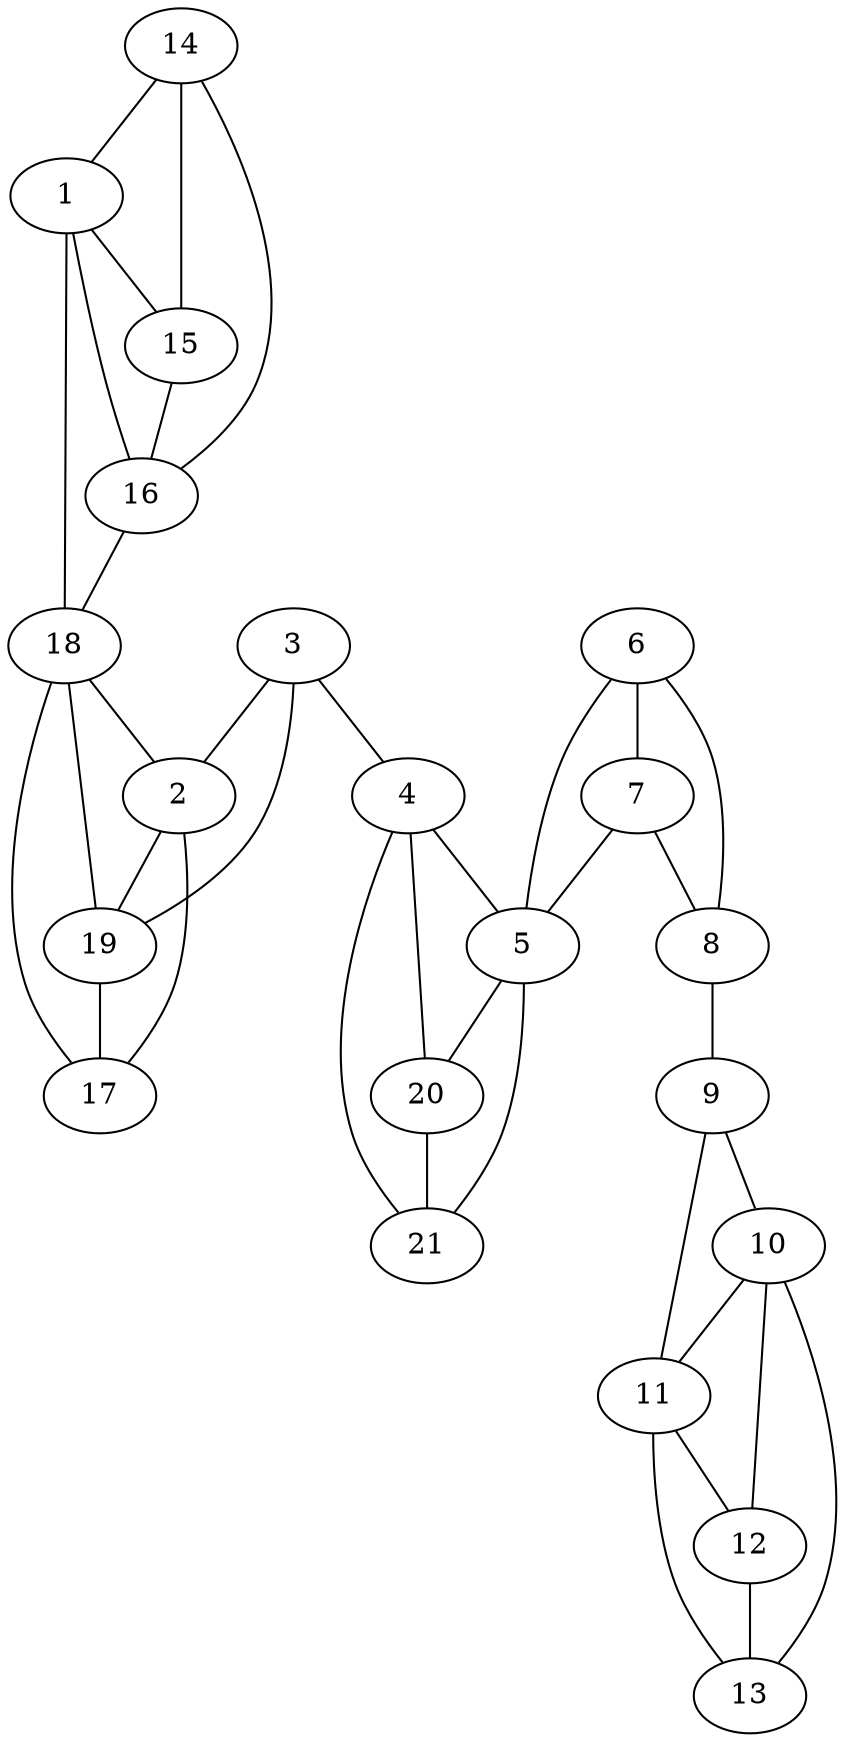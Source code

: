 graph pdb1gii {
	1	 [aaLength=14,
		sequence=PSTAIREISLLKEL,
		type=0];
	18	 [aaLength=7,
		sequence=LLDVIHT,
		type=1];
	1 -- 18	 [distance0="27.82022",
		frequency=1,
		type0=2];
	15	 [aaLength=7,
		sequence=VVYKARN,
		type=1];
	1 -- 15	 [distance0="33.42102",
		frequency=1,
		type0=3];
	16	 [aaLength=7,
		sequence=VVALKKI,
		type=1];
	1 -- 16	 [distance0="24.26859",
		frequency=1,
		type0=1];
	2	 [aaLength=8,
		sequence=LKTFMDAS,
		type=0];
	17	 [aaLength=7,
		sequence=KLYLVFE,
		type=1];
	2 -- 17	 [distance0="19.7225",
		frequency=1,
		type0=2];
	19	 [aaLength=2,
		sequence=QD,
		type=1];
	2 -- 19	 [distance0="15.779",
		frequency=1,
		type0=1];
	3	 [aaLength=22,
		sequence=PLPLIKSYLFQLLQGLAFCHSH,
		type=0];
	3 -- 2	 [distance0="20.82038",
		frequency=1,
		type0=1];
	4	 [aaLength=3,
		sequence=KPQ,
		type=0];
	3 -- 4	 [distance0="32.17311",
		distance1="7.0",
		frequency=2,
		type0=3,
		type1=4];
	3 -- 19	 [distance0="25.75187",
		frequency=1,
		type0=2];
	5	 [aaLength=6,
		sequence=GLARAF,
		type=0];
	4 -- 5	 [distance0="18.55116",
		frequency=1,
		type0=1];
	20	 [aaLength=3,
		sequence=LLI,
		type=1];
	4 -- 20	 [distance0="20.91345",
		distance1="1.0",
		frequency=2,
		type0=2,
		type1=4];
	21	 [aaLength=3,
		sequence=IKL,
		type=1];
	4 -- 21	 [distance0="23.77756",
		frequency=1,
		type0=3];
	5 -- 20	 [distance0="25.74295",
		frequency=1,
		type0=3];
	5 -- 21	 [distance0="22.42096",
		frequency=1,
		type0=2];
	6	 [aaLength=6,
		sequence=APEILL,
		type=0];
	8	 [aaLength=14,
		sequence=SEIDQLFRIFRTLG,
		type=0];
	6 -- 8	 [distance0="38.64755",
		frequency=1,
		type0=3];
	6 -- 5	 [distance0="27.92089",
		frequency=1,
		type0=2];
	7	 [aaLength=18,
		sequence=TAVDIWSLGCIFAEMVTR,
		type=0];
	6 -- 7	 [distance0="14.29943",
		distance1="6.0",
		frequency=2,
		type0=1,
		type1=4];
	7 -- 8	 [distance0="30.07221",
		distance1="7.0",
		frequency=2,
		type0=2,
		type1=4];
	7 -- 5	 [distance0="36.02714",
		frequency=1,
		type0=3];
	9	 [aaLength=5,
		sequence=GVTSM,
		type=0];
	8 -- 9	 [distance0="25.31636",
		distance1="8.0",
		frequency=2,
		type0=1,
		type1=4];
	10	 [aaLength=6,
		sequence=DFSKVV,
		type=0];
	9 -- 10	 [distance0="20.54826",
		distance1="13.0",
		frequency=2,
		type0=1,
		type1=4];
	11	 [aaLength=12,
		sequence=DEDGRSLLSQML,
		type=0];
	9 -- 11	 [distance0="30.79059",
		frequency=1,
		type0=3];
	10 -- 11	 [distance0="12.83455",
		distance1="3.0",
		frequency=2,
		type0=1,
		type1=4];
	12	 [aaLength=7,
		sequence=SAKAALA,
		type=0];
	10 -- 12	 [distance0="34.7356",
		frequency=1,
		type0=3];
	11 -- 12	 [distance0="22.50396",
		distance1="8.0",
		frequency=2,
		type0=2,
		type1=4];
	13	 [aaLength=5,
		sequence=HPFFQ,
		type=0];
	12 -- 13	 [distance0="8.581401",
		distance1="0.0",
		frequency=2,
		type0=1,
		type1=5];
	13 -- 10	 [distance0="39.32388",
		frequency=1,
		type0=3];
	13 -- 11	 [distance0="28.25009",
		frequency=1,
		type0=2];
	14	 [aaLength=9,
		sequence=FQKVEKIGE,
		type=1];
	14 -- 1	 [distance0="44.87722",
		frequency=1,
		type0=3];
	14 -- 15	 [distance0="13.0",
		distance1="4.0",
		frequency=2,
		type0=1,
		type1=4];
	14 -- 16	 [distance0="25.0",
		frequency=1,
		type0=2];
	15 -- 16	 [distance0="12.0",
		distance1="5.0",
		frequency=2,
		type0=1,
		type1=4];
	16 -- 18	 [distance0="30.0",
		frequency=1,
		type0=4];
	17 -- 18	 [distance0="9.0",
		frequency=1,
		type0=1];
	18 -- 2	 [distance0="26.19116",
		frequency=1,
		type0=3];
	18 -- 19	 [distance0="19.0",
		frequency=1,
		type0=2];
	19 -- 17	 [distance0="10.0",
		frequency=1,
		type0=1];
	20 -- 21	 [distance0="8.0",
		distance1="5.0",
		frequency=2,
		type0=1,
		type1=4];
}
